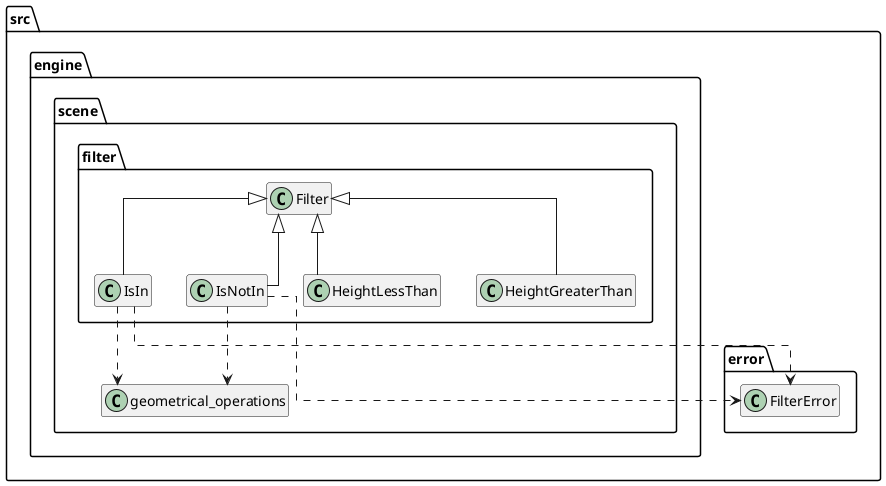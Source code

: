 @startuml

' Template file to use to create the diagrams od the packages.
' Every file must have a sub part called INTERNAL with the internal connections of the package and
' a sub part called EXTERNAL with the external parts.
skinparam linetype polyline
skinparam linetype ortho

!startsub INTERNAL

package src.engine.scene.filter {
    class src.engine.scene.filter.Filter
    class src.engine.scene.filter.IsIn
    class src.engine.scene.filter.IsNotIn
    class src.engine.scene.filter.HeightLessThan
    class src.engine.scene.filter.HeightGreaterThan
}

src.engine.scene.filter.IsIn -u-|> src.engine.scene.filter.Filter
src.engine.scene.filter.IsNotIn -u-|> src.engine.scene.filter.Filter
src.engine.scene.filter.HeightLessThan -u-|> src.engine.scene.filter.Filter
src.engine.scene.filter.HeightGreaterThan -u-|> src.engine.scene.filter.Filter

!endsub


!startsub EXTERNAL
    src.engine.scene.filter.IsIn ..> src.error.FilterError
    src.engine.scene.filter.IsNotIn ..> src.error.FilterError

    src.engine.scene.filter.IsIn ..> src.engine.scene.geometrical_operations
    src.engine.scene.filter.IsNotIn ..> src.engine.scene.geometrical_operations
!endsub


' Code that will affect only the current diagram
' can be messy since it will not be imported
hide members

@enduml